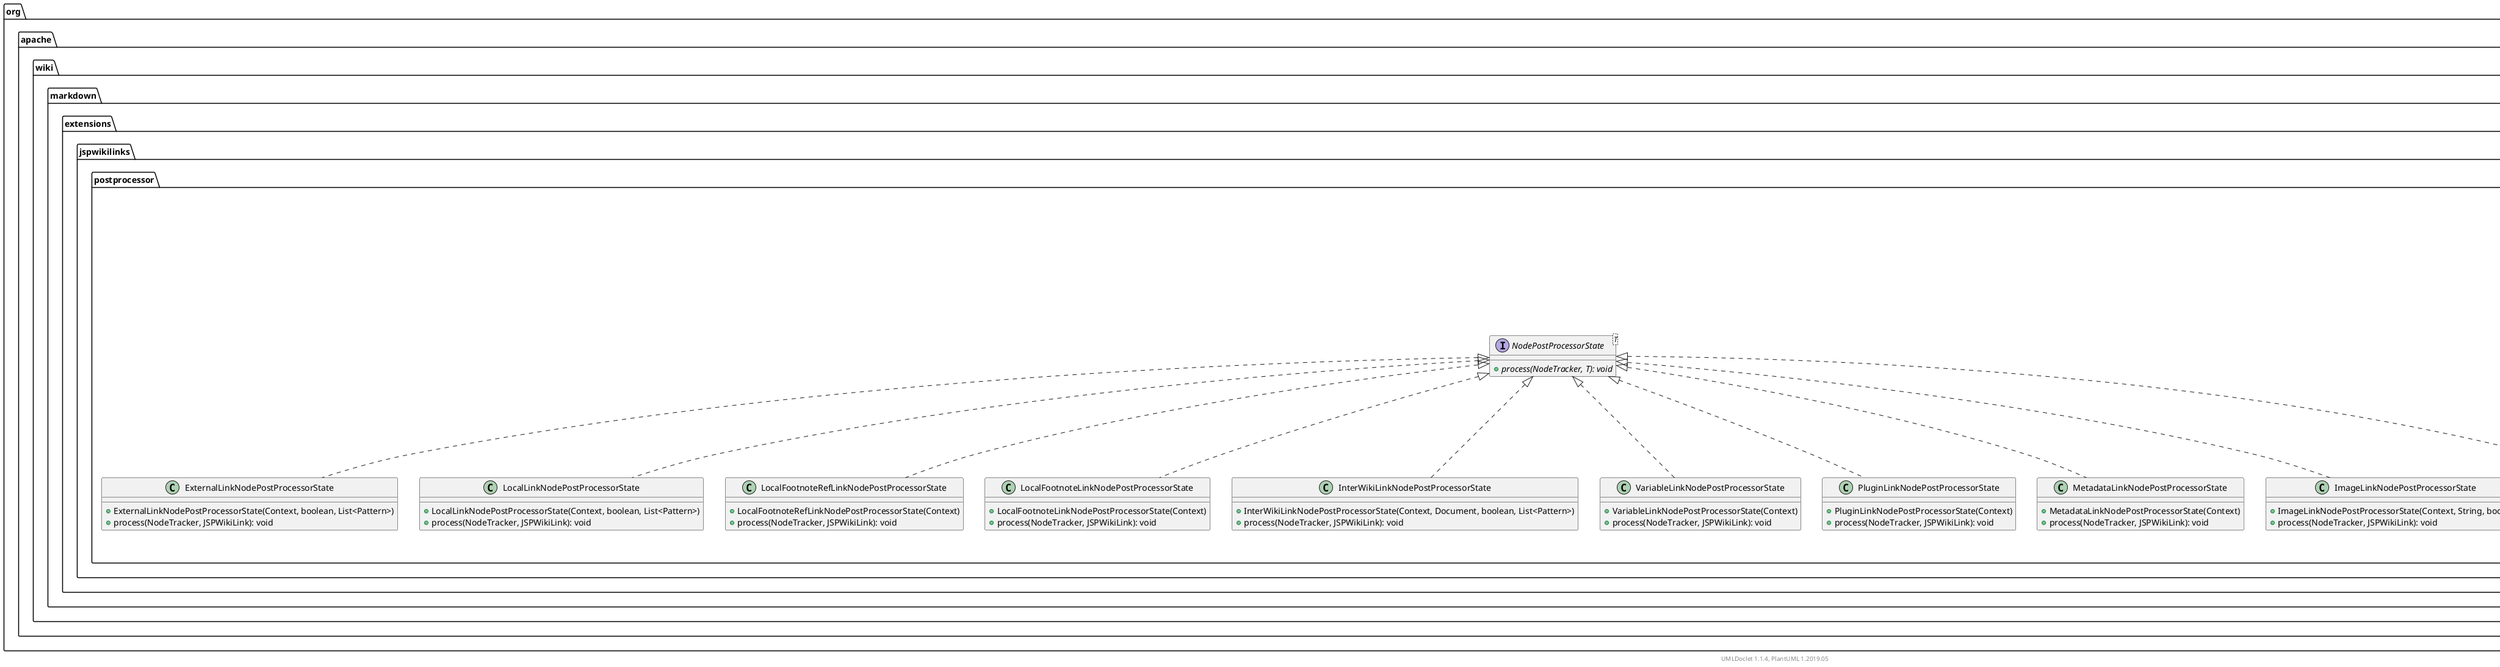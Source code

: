 @startuml

    namespace org.apache.wiki.markdown.extensions.jspwikilinks.postprocessor {

        class ExternalLinkNodePostProcessorState [[ExternalLinkNodePostProcessorState.html]] {
            +ExternalLinkNodePostProcessorState(Context, boolean, List<Pattern>)
            +process(NodeTracker, JSPWikiLink): void
        }

        class LocalLinkNodePostProcessorState [[LocalLinkNodePostProcessorState.html]] {
            +LocalLinkNodePostProcessorState(Context, boolean, List<Pattern>)
            +process(NodeTracker, JSPWikiLink): void
        }

        class LocalFootnoteRefLinkNodePostProcessorState [[LocalFootnoteRefLinkNodePostProcessorState.html]] {
            +LocalFootnoteRefLinkNodePostProcessorState(Context)
            +process(NodeTracker, JSPWikiLink): void
        }

        interface NodePostProcessorState<T> [[NodePostProcessorState.html]] {
            {abstract} +process(NodeTracker, T): void
        }

        class JSPWikiLinkNodePostProcessor [[JSPWikiLinkNodePostProcessor.html]] {
            #m_context: Context
            #linkOperations: LinkParsingOperations
            #m_useOutlinkImage: boolean
            #document: Document
            +JSPWikiLinkNodePostProcessor(Context, Document, boolean, List<Pattern>)
            +process(NodeTracker, Node): void
        }

        class LocalFootnoteLinkNodePostProcessorState [[LocalFootnoteLinkNodePostProcessorState.html]] {
            +LocalFootnoteLinkNodePostProcessorState(Context)
            +process(NodeTracker, JSPWikiLink): void
        }

        class InterWikiLinkNodePostProcessorState [[InterWikiLinkNodePostProcessorState.html]] {
            +InterWikiLinkNodePostProcessorState(Context, Document, boolean, List<Pattern>)
            +process(NodeTracker, JSPWikiLink): void
        }

        class VariableLinkNodePostProcessorState [[VariableLinkNodePostProcessorState.html]] {
            +VariableLinkNodePostProcessorState(Context)
            +process(NodeTracker, JSPWikiLink): void
        }

        class JSPWikiNodePostProcessorFactory [[JSPWikiNodePostProcessorFactory.html]] {
            +JSPWikiNodePostProcessorFactory(Context, DataHolder, boolean, List<Pattern>)
            +apply(Document): NodePostProcessor
        }

        class PluginLinkNodePostProcessorState [[PluginLinkNodePostProcessorState.html]] {
            +PluginLinkNodePostProcessorState(Context)
            +process(NodeTracker, JSPWikiLink): void
        }

        class MetadataLinkNodePostProcessorState [[MetadataLinkNodePostProcessorState.html]] {
            +MetadataLinkNodePostProcessorState(Context)
            +process(NodeTracker, JSPWikiLink): void
        }

        class ImageLinkNodePostProcessorState [[ImageLinkNodePostProcessorState.html]] {
            +ImageLinkNodePostProcessorState(Context, String, boolean)
            +process(NodeTracker, JSPWikiLink): void
        }

        class AccessRuleLinkNodePostProcessorState [[AccessRuleLinkNodePostProcessorState.html]] {
            +AccessRuleLinkNodePostProcessorState(Context)
            +process(NodeTracker, JSPWikiLink): void
        }

        NodePostProcessorState <|.. ExternalLinkNodePostProcessorState

        NodePostProcessorState <|.. LocalLinkNodePostProcessorState

        NodePostProcessorState <|.. LocalFootnoteRefLinkNodePostProcessorState

        abstract class com.vladsch.flexmark.parser.block.NodePostProcessor
        com.vladsch.flexmark.parser.block.NodePostProcessor <|-- JSPWikiLinkNodePostProcessor

        NodePostProcessorState <|.. LocalFootnoteLinkNodePostProcessorState

        NodePostProcessorState <|.. InterWikiLinkNodePostProcessorState

        NodePostProcessorState <|.. VariableLinkNodePostProcessorState

        abstract class com.vladsch.flexmark.parser.block.NodePostProcessorFactory {
            {abstract} +apply(Document): NodePostProcessor
        }
        com.vladsch.flexmark.parser.block.NodePostProcessorFactory <|-- JSPWikiNodePostProcessorFactory

        NodePostProcessorState <|.. PluginLinkNodePostProcessorState

        NodePostProcessorState <|.. MetadataLinkNodePostProcessorState

        NodePostProcessorState <|.. ImageLinkNodePostProcessorState

        NodePostProcessorState <|.. AccessRuleLinkNodePostProcessorState

    }


    center footer UMLDoclet 1.1.4, PlantUML 1.2019.05
@enduml
